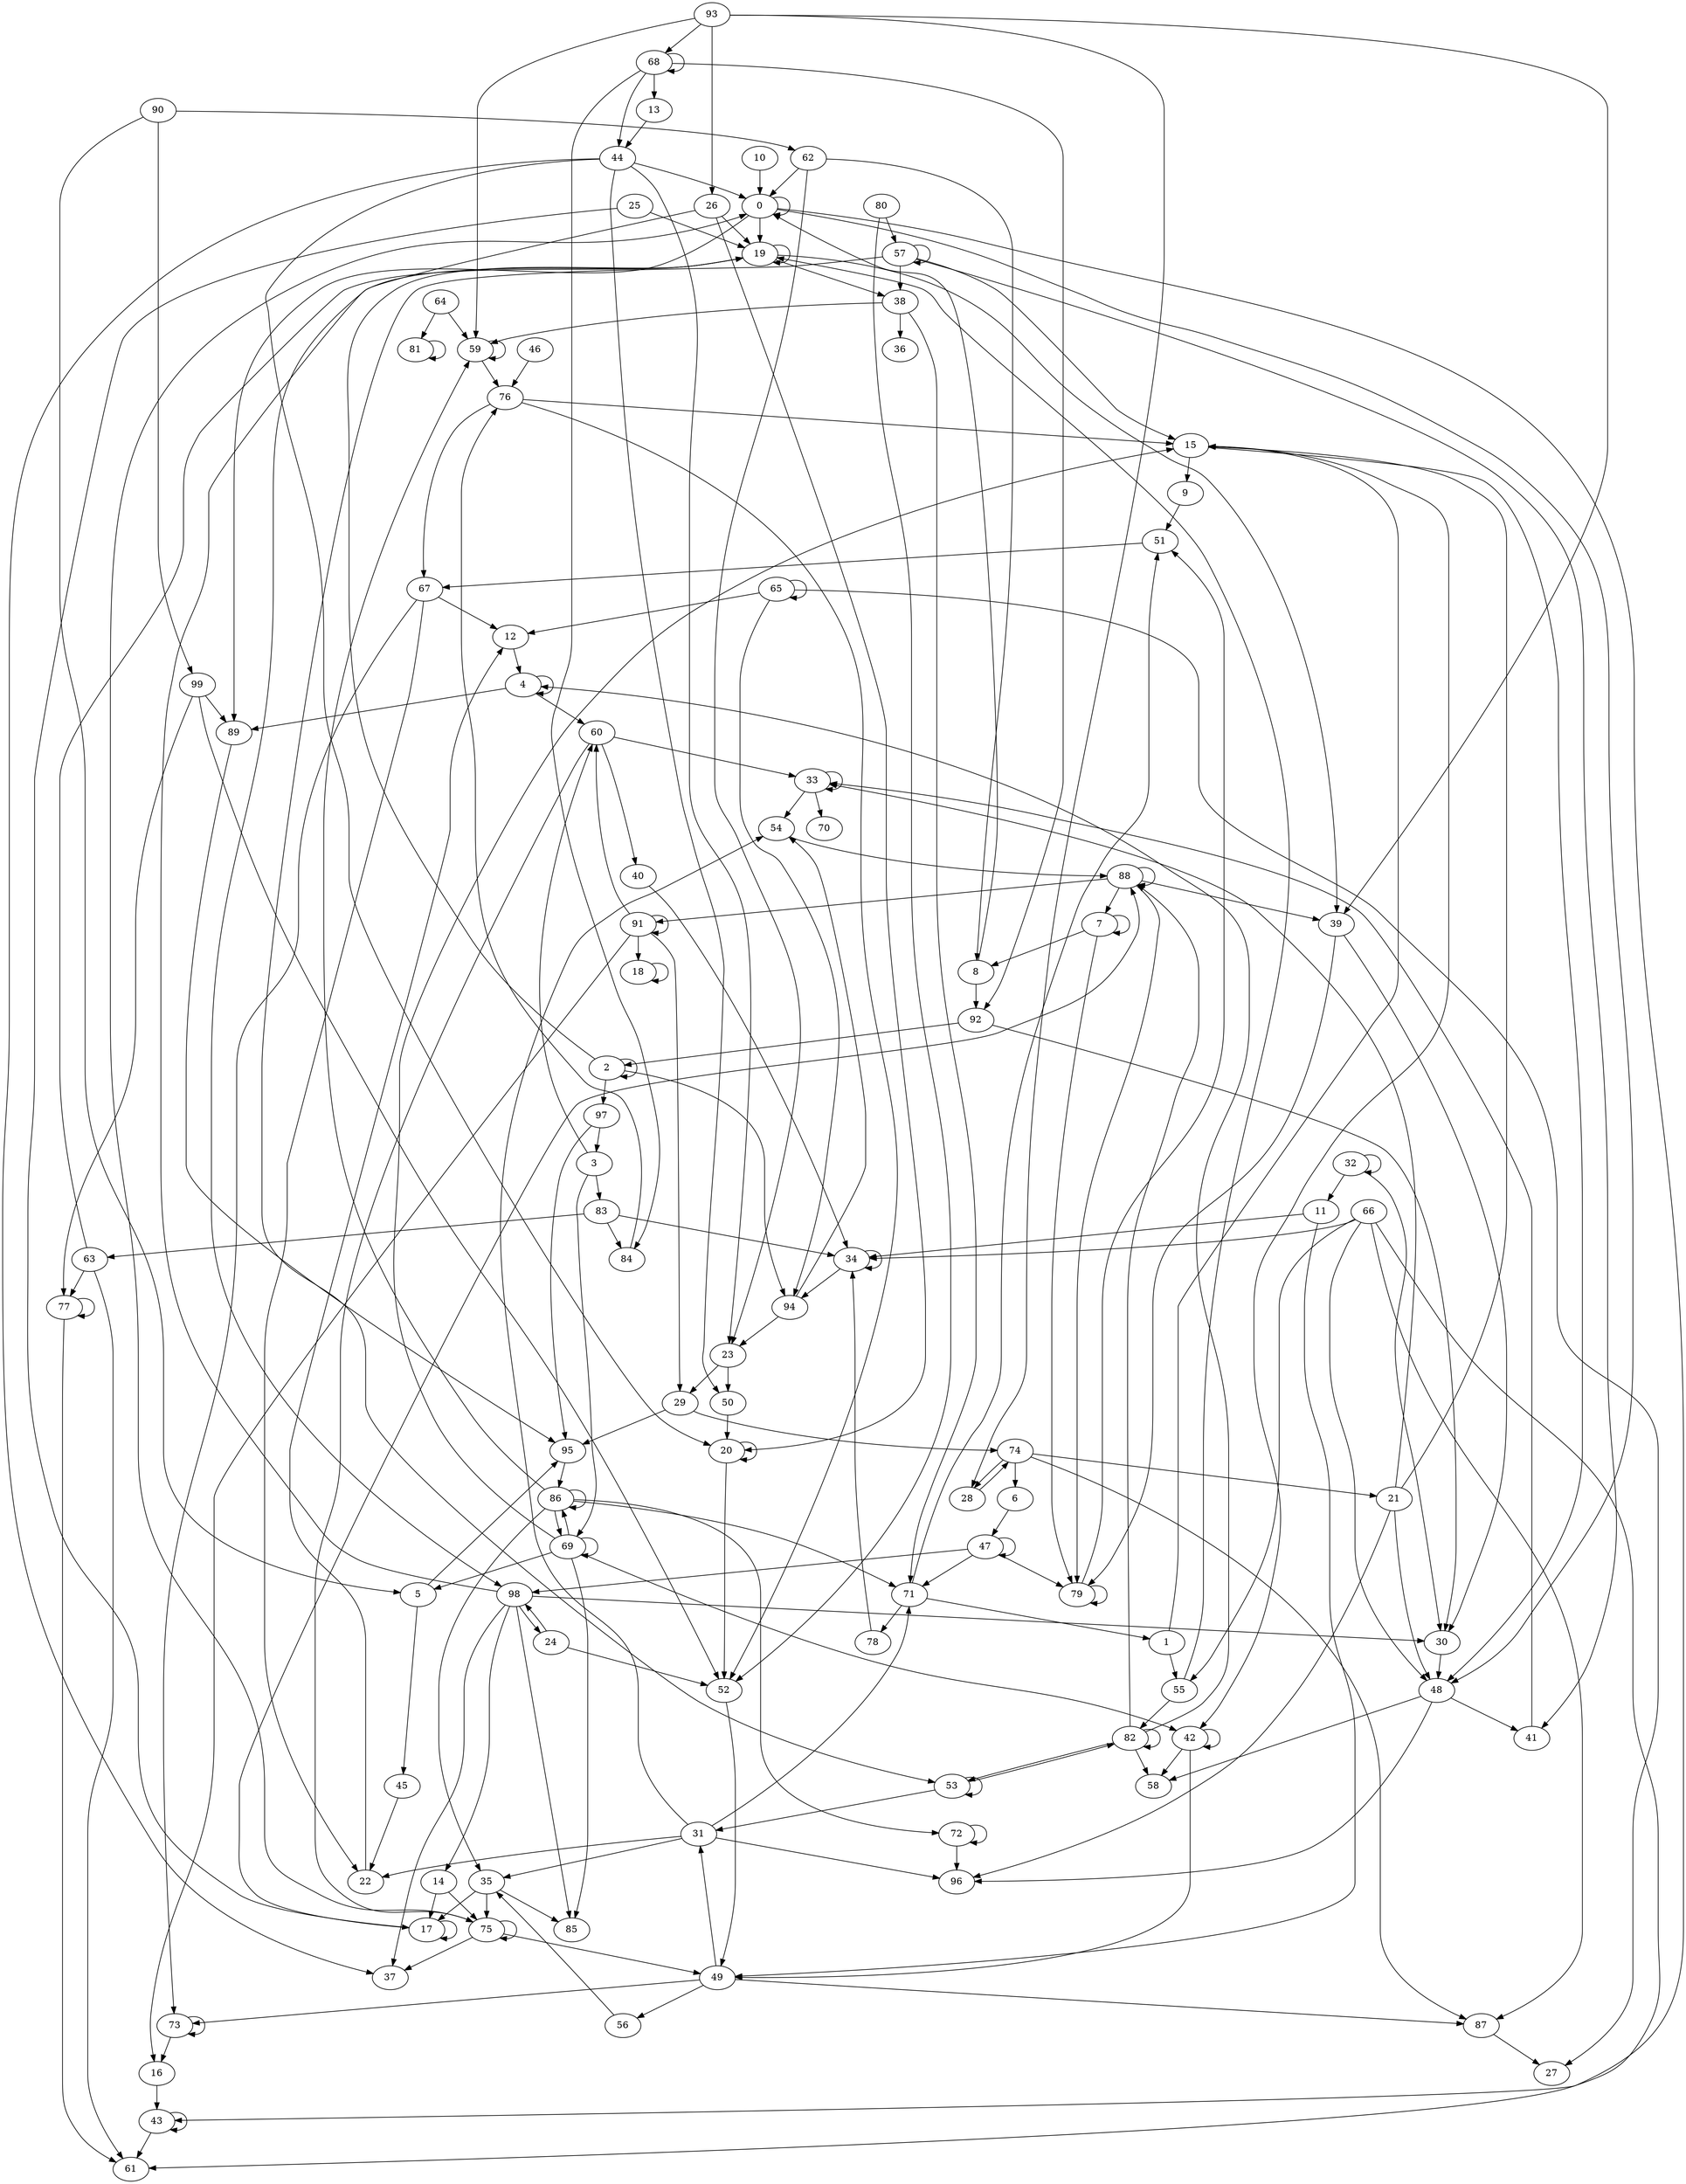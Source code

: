 digraph {
0;
1;
2;
3;
4;
5;
6;
7;
8;
9;
10;
11;
12;
13;
14;
15;
16;
17;
18;
19;
20;
21;
22;
23;
24;
25;
26;
27;
28;
29;
30;
31;
32;
33;
34;
35;
36;
37;
38;
39;
40;
41;
42;
43;
44;
45;
46;
47;
48;
49;
50;
51;
52;
53;
54;
55;
56;
57;
58;
59;
60;
61;
62;
63;
64;
65;
66;
67;
68;
69;
70;
71;
72;
73;
74;
75;
76;
77;
78;
79;
80;
81;
82;
83;
84;
85;
86;
87;
88;
89;
90;
91;
92;
93;
94;
95;
96;
97;
98;
99;
0 -> 19 [weight=1];
0 -> 43 [weight=1];
0 -> 48 [weight=1];
0 -> 89 [weight=1];
0 -> 0;
1 -> 15 [weight=1];
1 -> 55 [weight=1];
2 -> 19 [weight=1];
2 -> 94 [weight=1];
2 -> 97 [weight=1];
2 -> 2;
3 -> 60 [weight=1];
3 -> 69 [weight=1];
3 -> 83 [weight=1];
4 -> 60 [weight=1];
4 -> 89 [weight=1];
4 -> 4;
5 -> 45 [weight=1];
5 -> 95 [weight=1];
6 -> 47 [weight=1];
7 -> 8 [weight=1];
7 -> 79 [weight=1];
7 -> 7;
8 -> 0 [weight=1];
8 -> 92 [weight=1];
9 -> 51 [weight=1];
10 -> 0 [weight=1];
11 -> 34 [weight=1];
11 -> 49 [weight=1];
12 -> 4 [weight=1];
13 -> 44 [weight=1];
14 -> 17 [weight=1];
14 -> 75 [weight=1];
15 -> 9 [weight=1];
15 -> 42 [weight=1];
15 -> 48 [weight=1];
16 -> 43 [weight=1];
17 -> 88 [weight=1];
17 -> 17;
18 -> 18;
19 -> 38 [weight=1];
19 -> 39 [weight=1];
19 -> 19;
20 -> 52 [weight=1];
20 -> 20;
21 -> 15 [weight=1];
21 -> 33 [weight=1];
21 -> 48 [weight=1];
21 -> 96 [weight=1];
22 -> 12 [weight=1];
23 -> 29 [weight=1];
23 -> 50 [weight=1];
24 -> 52 [weight=1];
24 -> 98 [weight=1];
25 -> 17 [weight=1];
25 -> 19 [weight=1];
26 -> 19 [weight=1];
26 -> 20 [weight=1];
26 -> 98 [weight=1];
28 -> 74 [weight=1];
29 -> 74 [weight=1];
29 -> 95 [weight=1];
30 -> 48 [weight=1];
31 -> 22 [weight=1];
31 -> 35 [weight=1];
31 -> 54 [weight=1];
31 -> 71 [weight=1];
31 -> 96 [weight=1];
32 -> 11 [weight=1];
32 -> 30 [weight=1];
32 -> 32;
33 -> 54 [weight=1];
33 -> 70 [weight=1];
33 -> 33;
34 -> 94 [weight=1];
34 -> 34;
35 -> 17 [weight=1];
35 -> 75 [weight=1];
35 -> 85 [weight=1];
38 -> 36 [weight=1];
38 -> 59 [weight=1];
38 -> 71 [weight=1];
39 -> 30 [weight=1];
39 -> 79 [weight=1];
40 -> 34 [weight=1];
41 -> 33 [weight=1];
42 -> 49 [weight=1];
42 -> 58 [weight=1];
42 -> 42;
43 -> 61 [weight=1];
43 -> 43;
44 -> 0 [weight=1];
44 -> 20 [weight=1];
44 -> 23 [weight=1];
44 -> 37 [weight=1];
44 -> 50 [weight=1];
45 -> 22 [weight=1];
46 -> 76 [weight=1];
47 -> 71 [weight=1];
47 -> 79 [weight=1];
47 -> 98 [weight=1];
47 -> 47;
48 -> 41 [weight=1];
48 -> 58 [weight=1];
48 -> 96 [weight=1];
49 -> 31 [weight=1];
49 -> 56 [weight=1];
49 -> 73 [weight=1];
49 -> 87 [weight=1];
50 -> 20 [weight=1];
51 -> 67 [weight=1];
52 -> 49 [weight=1];
53 -> 31 [weight=1];
53 -> 82 [weight=1];
53 -> 53;
54 -> 88 [weight=1];
55 -> 19 [weight=1];
55 -> 82 [weight=1];
56 -> 35 [weight=1];
57 -> 15 [weight=1];
57 -> 38 [weight=1];
57 -> 41 [weight=1];
57 -> 53 [weight=1];
57 -> 57;
59 -> 76 [weight=1];
59 -> 59;
60 -> 33 [weight=1];
60 -> 40 [weight=1];
60 -> 75 [weight=1];
62 -> 0 [weight=1];
62 -> 8 [weight=1];
62 -> 23 [weight=1];
63 -> 19 [weight=1];
63 -> 61 [weight=1];
63 -> 77 [weight=1];
64 -> 59 [weight=1];
64 -> 81 [weight=1];
65 -> 12 [weight=1];
65 -> 27 [weight=1];
65 -> 94 [weight=1];
65 -> 65;
66 -> 34 [weight=1];
66 -> 48 [weight=1];
66 -> 55 [weight=1];
66 -> 61 [weight=1];
66 -> 87 [weight=1];
67 -> 12 [weight=1];
67 -> 22 [weight=1];
67 -> 73 [weight=1];
68 -> 13 [weight=1];
68 -> 44 [weight=1];
68 -> 84 [weight=1];
68 -> 92 [weight=1];
68 -> 68;
69 -> 5 [weight=1];
69 -> 15 [weight=1];
69 -> 42 [weight=1];
69 -> 85 [weight=1];
69 -> 86 [weight=1];
69 -> 69;
71 -> 1 [weight=1];
71 -> 51 [weight=1];
71 -> 78 [weight=1];
72 -> 96 [weight=1];
72 -> 72;
73 -> 16 [weight=1];
73 -> 73;
74 -> 6 [weight=1];
74 -> 21 [weight=1];
74 -> 28 [weight=1];
74 -> 87 [weight=1];
75 -> 0 [weight=1];
75 -> 37 [weight=1];
75 -> 49 [weight=1];
75 -> 75;
76 -> 15 [weight=1];
76 -> 52 [weight=1];
76 -> 67 [weight=1];
77 -> 61 [weight=1];
77 -> 77;
78 -> 34 [weight=1];
79 -> 51 [weight=1];
79 -> 79;
80 -> 52 [weight=1];
80 -> 57 [weight=1];
81 -> 81;
82 -> 4 [weight=1];
82 -> 53 [weight=1];
82 -> 58 [weight=1];
82 -> 88 [weight=1];
82 -> 82;
83 -> 34 [weight=1];
83 -> 63 [weight=1];
83 -> 84 [weight=1];
84 -> 76 [weight=1];
86 -> 35 [weight=1];
86 -> 59 [weight=1];
86 -> 69 [weight=1];
86 -> 71 [weight=1];
86 -> 72 [weight=1];
86 -> 86;
87 -> 27 [weight=1];
88 -> 7 [weight=1];
88 -> 39 [weight=1];
88 -> 79 [weight=1];
88 -> 91 [weight=1];
88 -> 88;
89 -> 95 [weight=1];
90 -> 5 [weight=1];
90 -> 62 [weight=1];
90 -> 99 [weight=1];
91 -> 16 [weight=1];
91 -> 18 [weight=1];
91 -> 29 [weight=1];
91 -> 60 [weight=1];
91 -> 91;
92 -> 2 [weight=1];
92 -> 30 [weight=1];
93 -> 26 [weight=1];
93 -> 28 [weight=1];
93 -> 39 [weight=1];
93 -> 59 [weight=1];
93 -> 68 [weight=1];
94 -> 23 [weight=1];
94 -> 54 [weight=1];
95 -> 86 [weight=1];
97 -> 3 [weight=1];
97 -> 95 [weight=1];
98 -> 14 [weight=1];
98 -> 19 [weight=1];
98 -> 24 [weight=1];
98 -> 30 [weight=1];
98 -> 37 [weight=1];
98 -> 85 [weight=1];
99 -> 52 [weight=1];
99 -> 77 [weight=1];
99 -> 89 [weight=1];
}
